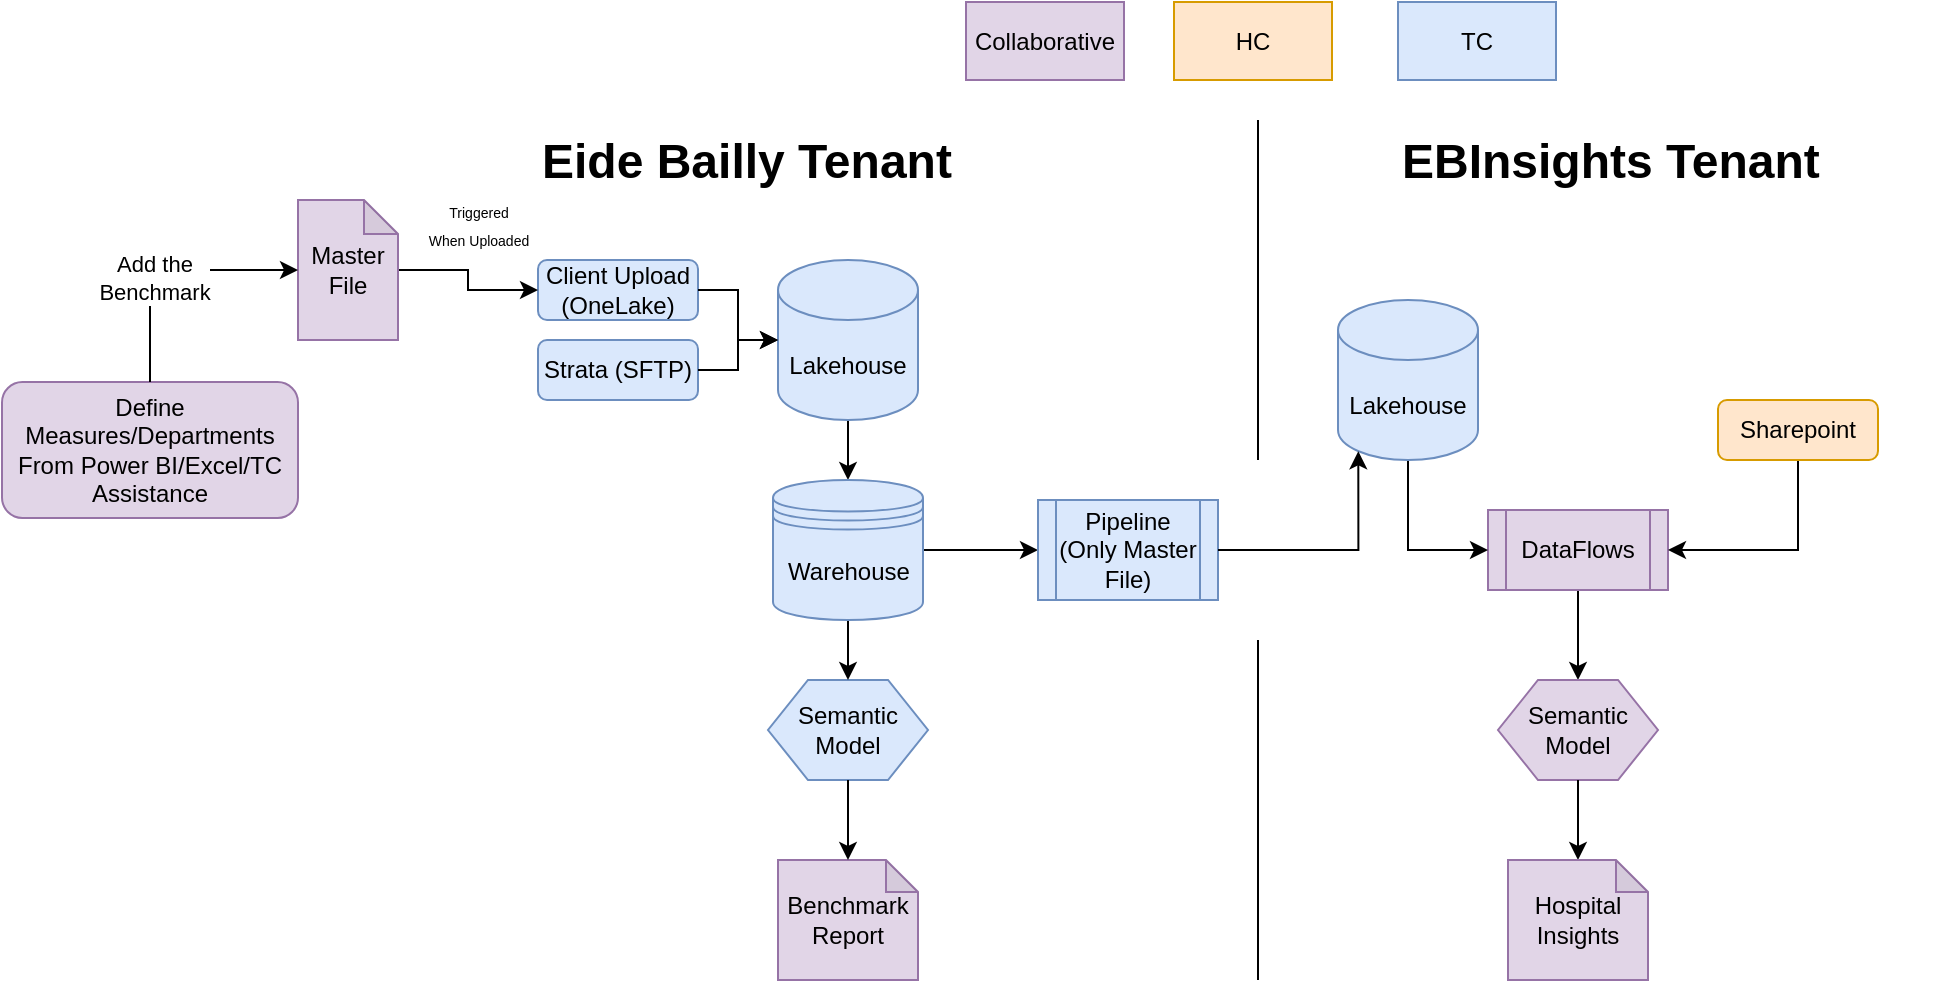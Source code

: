 <mxfile version="28.0.9" pages="5">
  <diagram id="kvyeV_nOV0dPbkKEkCkG" name="Master File Process">
    <mxGraphModel dx="1588" dy="1019" grid="0" gridSize="10" guides="1" tooltips="1" connect="1" arrows="1" fold="1" page="0" pageScale="1" pageWidth="850" pageHeight="1100" math="0" shadow="0">
      <root>
        <mxCell id="0" />
        <mxCell id="1" parent="0" />
        <mxCell id="drjLMpLRtqIkLWMXM6X0-4" value="" style="endArrow=none;html=1;rounded=0;" parent="1" edge="1">
          <mxGeometry width="50" height="50" relative="1" as="geometry">
            <mxPoint x="410" y="210" as="sourcePoint" />
            <mxPoint x="410" y="40" as="targetPoint" />
          </mxGeometry>
        </mxCell>
        <mxCell id="drjLMpLRtqIkLWMXM6X0-10" style="edgeStyle=orthogonalEdgeStyle;rounded=0;orthogonalLoop=1;jettySize=auto;html=1;exitX=0.5;exitY=1;exitDx=0;exitDy=0;entryX=0.5;entryY=0;entryDx=0;entryDy=0;" parent="1" source="drjLMpLRtqIkLWMXM6X0-11" target="drjLMpLRtqIkLWMXM6X0-13" edge="1">
          <mxGeometry relative="1" as="geometry" />
        </mxCell>
        <mxCell id="drjLMpLRtqIkLWMXM6X0-11" value="DataFlows" style="shape=process;whiteSpace=wrap;html=1;backgroundOutline=1;fillColor=#e1d5e7;strokeColor=#9673a6;" parent="1" vertex="1">
          <mxGeometry x="525" y="235" width="90" height="40" as="geometry" />
        </mxCell>
        <mxCell id="drjLMpLRtqIkLWMXM6X0-12" value="Semantic Model" style="shape=hexagon;perimeter=hexagonPerimeter2;whiteSpace=wrap;html=1;fixedSize=1;fillColor=#dae8fc;strokeColor=#6c8ebf;" parent="1" vertex="1">
          <mxGeometry x="165" y="320" width="80" height="50" as="geometry" />
        </mxCell>
        <mxCell id="drjLMpLRtqIkLWMXM6X0-13" value="Semantic Model" style="shape=hexagon;perimeter=hexagonPerimeter2;whiteSpace=wrap;html=1;fixedSize=1;fillColor=#e1d5e7;strokeColor=#9673a6;" parent="1" vertex="1">
          <mxGeometry x="530" y="320" width="80" height="50" as="geometry" />
        </mxCell>
        <mxCell id="drjLMpLRtqIkLWMXM6X0-15" style="edgeStyle=orthogonalEdgeStyle;rounded=0;orthogonalLoop=1;jettySize=auto;html=1;exitX=0.5;exitY=1;exitDx=0;exitDy=0;entryX=0.5;entryY=0;entryDx=0;entryDy=0;entryPerimeter=0;" parent="1" source="drjLMpLRtqIkLWMXM6X0-13" target="drjLMpLRtqIkLWMXM6X0-49" edge="1">
          <mxGeometry relative="1" as="geometry">
            <mxPoint x="530" y="390.0" as="targetPoint" />
          </mxGeometry>
        </mxCell>
        <mxCell id="drjLMpLRtqIkLWMXM6X0-19" value="Client Upload&lt;div&gt;(OneLake)&lt;/div&gt;" style="rounded=1;whiteSpace=wrap;html=1;fillColor=#dae8fc;strokeColor=#6c8ebf;" parent="1" vertex="1">
          <mxGeometry x="50" y="110" width="80" height="30" as="geometry" />
        </mxCell>
        <mxCell id="drjLMpLRtqIkLWMXM6X0-43" style="edgeStyle=orthogonalEdgeStyle;rounded=0;orthogonalLoop=1;jettySize=auto;html=1;exitX=0.5;exitY=1;exitDx=0;exitDy=0;entryX=1;entryY=0.5;entryDx=0;entryDy=0;" parent="1" source="drjLMpLRtqIkLWMXM6X0-24" target="drjLMpLRtqIkLWMXM6X0-11" edge="1">
          <mxGeometry relative="1" as="geometry" />
        </mxCell>
        <mxCell id="drjLMpLRtqIkLWMXM6X0-24" value="Sharepoint" style="rounded=1;whiteSpace=wrap;html=1;fillColor=#ffe6cc;strokeColor=#d79b00;" parent="1" vertex="1">
          <mxGeometry x="640" y="180" width="80" height="30" as="geometry" />
        </mxCell>
        <mxCell id="drjLMpLRtqIkLWMXM6X0-28" value="&lt;h1 style=&quot;margin-top: 0px;&quot;&gt;Eide Bailly Tenant&lt;/h1&gt;" style="text;html=1;whiteSpace=wrap;overflow=hidden;rounded=0;" parent="1" vertex="1">
          <mxGeometry x="50" y="40" width="270" height="70" as="geometry" />
        </mxCell>
        <mxCell id="drjLMpLRtqIkLWMXM6X0-29" value="&lt;h1 style=&quot;margin-top: 0px;&quot;&gt;EBInsights Tenant&lt;/h1&gt;" style="text;html=1;whiteSpace=wrap;overflow=hidden;rounded=0;" parent="1" vertex="1">
          <mxGeometry x="480" y="40" width="270" height="70" as="geometry" />
        </mxCell>
        <mxCell id="drjLMpLRtqIkLWMXM6X0-35" style="edgeStyle=orthogonalEdgeStyle;rounded=0;orthogonalLoop=1;jettySize=auto;html=1;exitX=0.5;exitY=1;exitDx=0;exitDy=0;exitPerimeter=0;entryX=0.5;entryY=0;entryDx=0;entryDy=0;" parent="1" source="drjLMpLRtqIkLWMXM6X0-30" target="drjLMpLRtqIkLWMXM6X0-36" edge="1">
          <mxGeometry relative="1" as="geometry">
            <mxPoint x="205" y="240.0" as="targetPoint" />
          </mxGeometry>
        </mxCell>
        <mxCell id="drjLMpLRtqIkLWMXM6X0-30" value="Lakehouse" style="shape=cylinder3;whiteSpace=wrap;html=1;boundedLbl=1;backgroundOutline=1;size=15;fillColor=#dae8fc;strokeColor=#6c8ebf;" parent="1" vertex="1">
          <mxGeometry x="170" y="110" width="70" height="80" as="geometry" />
        </mxCell>
        <mxCell id="drjLMpLRtqIkLWMXM6X0-32" style="edgeStyle=orthogonalEdgeStyle;rounded=0;orthogonalLoop=1;jettySize=auto;html=1;exitX=1;exitY=0.5;exitDx=0;exitDy=0;entryX=0;entryY=0.5;entryDx=0;entryDy=0;entryPerimeter=0;" parent="1" source="drjLMpLRtqIkLWMXM6X0-19" target="drjLMpLRtqIkLWMXM6X0-30" edge="1">
          <mxGeometry relative="1" as="geometry" />
        </mxCell>
        <mxCell id="drjLMpLRtqIkLWMXM6X0-33" value="Strata (SFTP)" style="rounded=1;whiteSpace=wrap;html=1;fillColor=#dae8fc;strokeColor=#6c8ebf;" parent="1" vertex="1">
          <mxGeometry x="50" y="150" width="80" height="30" as="geometry" />
        </mxCell>
        <mxCell id="drjLMpLRtqIkLWMXM6X0-34" style="edgeStyle=orthogonalEdgeStyle;rounded=0;orthogonalLoop=1;jettySize=auto;html=1;entryX=0;entryY=0.5;entryDx=0;entryDy=0;entryPerimeter=0;" parent="1" source="drjLMpLRtqIkLWMXM6X0-33" target="drjLMpLRtqIkLWMXM6X0-30" edge="1">
          <mxGeometry relative="1" as="geometry" />
        </mxCell>
        <mxCell id="drjLMpLRtqIkLWMXM6X0-37" style="edgeStyle=orthogonalEdgeStyle;rounded=0;orthogonalLoop=1;jettySize=auto;html=1;exitX=0.5;exitY=1;exitDx=0;exitDy=0;entryX=0.5;entryY=0;entryDx=0;entryDy=0;" parent="1" source="drjLMpLRtqIkLWMXM6X0-36" target="drjLMpLRtqIkLWMXM6X0-12" edge="1">
          <mxGeometry relative="1" as="geometry" />
        </mxCell>
        <mxCell id="drjLMpLRtqIkLWMXM6X0-51" style="edgeStyle=orthogonalEdgeStyle;rounded=0;orthogonalLoop=1;jettySize=auto;html=1;exitX=1;exitY=0.5;exitDx=0;exitDy=0;entryX=0;entryY=0.5;entryDx=0;entryDy=0;" parent="1" source="drjLMpLRtqIkLWMXM6X0-36" edge="1">
          <mxGeometry relative="1" as="geometry">
            <mxPoint x="300" y="255.0" as="targetPoint" />
          </mxGeometry>
        </mxCell>
        <mxCell id="drjLMpLRtqIkLWMXM6X0-36" value="Warehouse" style="shape=datastore;whiteSpace=wrap;html=1;fillColor=#dae8fc;strokeColor=#6c8ebf;" parent="1" vertex="1">
          <mxGeometry x="167.5" y="220" width="75" height="70" as="geometry" />
        </mxCell>
        <mxCell id="drjLMpLRtqIkLWMXM6X0-39" value="&lt;div&gt;&lt;span style=&quot;background-color: transparent; color: light-dark(rgb(0, 0, 0), rgb(255, 255, 255));&quot;&gt;Benchmark Report&lt;/span&gt;&lt;/div&gt;" style="shape=note;whiteSpace=wrap;html=1;backgroundOutline=1;darkOpacity=0.05;size=16;fillColor=#e1d5e7;strokeColor=#9673a6;" parent="1" vertex="1">
          <mxGeometry x="170" y="410" width="70" height="60" as="geometry" />
        </mxCell>
        <mxCell id="drjLMpLRtqIkLWMXM6X0-40" style="edgeStyle=orthogonalEdgeStyle;rounded=0;orthogonalLoop=1;jettySize=auto;html=1;exitX=0.5;exitY=1;exitDx=0;exitDy=0;entryX=0.5;entryY=0;entryDx=0;entryDy=0;entryPerimeter=0;" parent="1" source="drjLMpLRtqIkLWMXM6X0-12" target="drjLMpLRtqIkLWMXM6X0-39" edge="1">
          <mxGeometry relative="1" as="geometry" />
        </mxCell>
        <mxCell id="drjLMpLRtqIkLWMXM6X0-42" value="" style="endArrow=none;html=1;rounded=0;" parent="1" edge="1">
          <mxGeometry width="50" height="50" relative="1" as="geometry">
            <mxPoint x="410" y="470" as="sourcePoint" />
            <mxPoint x="410" y="300" as="targetPoint" />
          </mxGeometry>
        </mxCell>
        <mxCell id="drjLMpLRtqIkLWMXM6X0-47" style="edgeStyle=orthogonalEdgeStyle;rounded=0;orthogonalLoop=1;jettySize=auto;html=1;exitX=0.5;exitY=1;exitDx=0;exitDy=0;exitPerimeter=0;entryX=0;entryY=0.5;entryDx=0;entryDy=0;" parent="1" source="drjLMpLRtqIkLWMXM6X0-46" target="drjLMpLRtqIkLWMXM6X0-11" edge="1">
          <mxGeometry relative="1" as="geometry" />
        </mxCell>
        <mxCell id="drjLMpLRtqIkLWMXM6X0-46" value="Lakehouse" style="shape=cylinder3;whiteSpace=wrap;html=1;boundedLbl=1;backgroundOutline=1;size=15;fillColor=#dae8fc;strokeColor=#6c8ebf;" parent="1" vertex="1">
          <mxGeometry x="450" y="130" width="70" height="80" as="geometry" />
        </mxCell>
        <mxCell id="drjLMpLRtqIkLWMXM6X0-49" value="Hospital Insights" style="shape=note;whiteSpace=wrap;html=1;backgroundOutline=1;darkOpacity=0.05;size=16;fillColor=#e1d5e7;strokeColor=#9673a6;" parent="1" vertex="1">
          <mxGeometry x="535" y="410" width="70" height="60" as="geometry" />
        </mxCell>
        <mxCell id="drjLMpLRtqIkLWMXM6X0-50" value="Pipeline&lt;div&gt;(Only Master&lt;/div&gt;&lt;div&gt;File)&lt;/div&gt;" style="shape=process;whiteSpace=wrap;html=1;backgroundOutline=1;fillColor=#dae8fc;strokeColor=#6c8ebf;" parent="1" vertex="1">
          <mxGeometry x="300" y="230" width="90" height="50" as="geometry" />
        </mxCell>
        <mxCell id="drjLMpLRtqIkLWMXM6X0-53" style="edgeStyle=orthogonalEdgeStyle;rounded=0;orthogonalLoop=1;jettySize=auto;html=1;exitX=1;exitY=0.5;exitDx=0;exitDy=0;entryX=0.145;entryY=1;entryDx=0;entryDy=-4.35;entryPerimeter=0;" parent="1" source="drjLMpLRtqIkLWMXM6X0-50" target="drjLMpLRtqIkLWMXM6X0-46" edge="1">
          <mxGeometry relative="1" as="geometry" />
        </mxCell>
        <mxCell id="drjLMpLRtqIkLWMXM6X0-58" style="edgeStyle=orthogonalEdgeStyle;rounded=0;orthogonalLoop=1;jettySize=auto;html=1;entryX=0;entryY=0.5;entryDx=0;entryDy=0;" parent="1" source="drjLMpLRtqIkLWMXM6X0-57" target="drjLMpLRtqIkLWMXM6X0-19" edge="1">
          <mxGeometry relative="1" as="geometry" />
        </mxCell>
        <mxCell id="drjLMpLRtqIkLWMXM6X0-59" value="&lt;font style=&quot;font-size: 7px;&quot;&gt;Triggered&lt;/font&gt;&lt;div&gt;&lt;font style=&quot;font-size: 7px;&quot;&gt;When Uploaded&lt;/font&gt;&lt;/div&gt;" style="edgeLabel;html=1;align=center;verticalAlign=middle;resizable=0;points=[];labelBackgroundColor=none;" parent="drjLMpLRtqIkLWMXM6X0-58" vertex="1" connectable="0">
          <mxGeometry x="-0.084" y="-1" relative="1" as="geometry">
            <mxPoint x="6" y="-25" as="offset" />
          </mxGeometry>
        </mxCell>
        <mxCell id="drjLMpLRtqIkLWMXM6X0-57" value="Master&lt;div&gt;File&lt;/div&gt;" style="shape=note;whiteSpace=wrap;html=1;backgroundOutline=1;darkOpacity=0.05;size=17;fillColor=#e1d5e7;strokeColor=#9673a6;" parent="1" vertex="1">
          <mxGeometry x="-70" y="80" width="50" height="70" as="geometry" />
        </mxCell>
        <mxCell id="NZGs1I9yicBvux9tmQNU-1" value="Define Measures/Departments&lt;div&gt;From Power BI/Excel/TC Assistance&lt;/div&gt;" style="rounded=1;whiteSpace=wrap;html=1;fillColor=#e1d5e7;strokeColor=#9673a6;" vertex="1" parent="1">
          <mxGeometry x="-218" y="171" width="148" height="68" as="geometry" />
        </mxCell>
        <mxCell id="NZGs1I9yicBvux9tmQNU-4" style="edgeStyle=orthogonalEdgeStyle;rounded=0;orthogonalLoop=1;jettySize=auto;html=1;entryX=0;entryY=0.5;entryDx=0;entryDy=0;entryPerimeter=0;" edge="1" parent="1" source="NZGs1I9yicBvux9tmQNU-1" target="drjLMpLRtqIkLWMXM6X0-57">
          <mxGeometry relative="1" as="geometry" />
        </mxCell>
        <mxCell id="NZGs1I9yicBvux9tmQNU-5" value="Add the&lt;div&gt;Benchmark&lt;/div&gt;" style="edgeLabel;html=1;align=center;verticalAlign=middle;resizable=0;points=[];" vertex="1" connectable="0" parent="NZGs1I9yicBvux9tmQNU-4">
          <mxGeometry x="-0.197" y="-2" relative="1" as="geometry">
            <mxPoint as="offset" />
          </mxGeometry>
        </mxCell>
        <mxCell id="OGdy7SgPeFWgw8cWTcHT-1" value="HC" style="rounded=0;whiteSpace=wrap;html=1;fillColor=#ffe6cc;strokeColor=#d79b00;" vertex="1" parent="1">
          <mxGeometry x="368" y="-19" width="79" height="39" as="geometry" />
        </mxCell>
        <mxCell id="OGdy7SgPeFWgw8cWTcHT-2" value="TC" style="rounded=0;whiteSpace=wrap;html=1;fillColor=#dae8fc;strokeColor=#6c8ebf;" vertex="1" parent="1">
          <mxGeometry x="480" y="-19" width="79" height="39" as="geometry" />
        </mxCell>
        <mxCell id="OGdy7SgPeFWgw8cWTcHT-3" value="Collaborative" style="rounded=0;whiteSpace=wrap;html=1;fillColor=#e1d5e7;strokeColor=#9673a6;" vertex="1" parent="1">
          <mxGeometry x="264" y="-19" width="79" height="39" as="geometry" />
        </mxCell>
      </root>
    </mxGraphModel>
  </diagram>
  <diagram name="Query File Process" id="UvDkE0LTNDBhczERznOu">
    <mxGraphModel dx="983" dy="512" grid="0" gridSize="10" guides="1" tooltips="1" connect="1" arrows="1" fold="1" page="0" pageScale="1" pageWidth="850" pageHeight="1100" math="0" shadow="0">
      <root>
        <mxCell id="O6LEGdAH9IWpzlDnAbCa-0" />
        <mxCell id="O6LEGdAH9IWpzlDnAbCa-1" parent="O6LEGdAH9IWpzlDnAbCa-0" />
        <mxCell id="O6LEGdAH9IWpzlDnAbCa-2" value="" style="endArrow=none;html=1;rounded=0;" edge="1" parent="O6LEGdAH9IWpzlDnAbCa-1">
          <mxGeometry width="50" height="50" relative="1" as="geometry">
            <mxPoint x="410" y="210" as="sourcePoint" />
            <mxPoint x="410" y="40" as="targetPoint" />
          </mxGeometry>
        </mxCell>
        <mxCell id="O6LEGdAH9IWpzlDnAbCa-3" style="edgeStyle=orthogonalEdgeStyle;rounded=0;orthogonalLoop=1;jettySize=auto;html=1;exitX=0.5;exitY=1;exitDx=0;exitDy=0;entryX=0.5;entryY=0;entryDx=0;entryDy=0;" edge="1" parent="O6LEGdAH9IWpzlDnAbCa-1" source="O6LEGdAH9IWpzlDnAbCa-4" target="O6LEGdAH9IWpzlDnAbCa-6">
          <mxGeometry relative="1" as="geometry" />
        </mxCell>
        <mxCell id="O6LEGdAH9IWpzlDnAbCa-4" value="DataFlows" style="shape=process;whiteSpace=wrap;html=1;backgroundOutline=1;" vertex="1" parent="O6LEGdAH9IWpzlDnAbCa-1">
          <mxGeometry x="525" y="235" width="90" height="40" as="geometry" />
        </mxCell>
        <mxCell id="O6LEGdAH9IWpzlDnAbCa-5" value="Semantic Model" style="shape=hexagon;perimeter=hexagonPerimeter2;whiteSpace=wrap;html=1;fixedSize=1;" vertex="1" parent="O6LEGdAH9IWpzlDnAbCa-1">
          <mxGeometry x="165" y="320" width="80" height="50" as="geometry" />
        </mxCell>
        <mxCell id="O6LEGdAH9IWpzlDnAbCa-6" value="Semantic Model" style="shape=hexagon;perimeter=hexagonPerimeter2;whiteSpace=wrap;html=1;fixedSize=1;" vertex="1" parent="O6LEGdAH9IWpzlDnAbCa-1">
          <mxGeometry x="530" y="320" width="80" height="50" as="geometry" />
        </mxCell>
        <mxCell id="O6LEGdAH9IWpzlDnAbCa-7" style="edgeStyle=orthogonalEdgeStyle;rounded=0;orthogonalLoop=1;jettySize=auto;html=1;exitX=0.5;exitY=1;exitDx=0;exitDy=0;entryX=0.5;entryY=0;entryDx=0;entryDy=0;entryPerimeter=0;" edge="1" parent="O6LEGdAH9IWpzlDnAbCa-1" source="O6LEGdAH9IWpzlDnAbCa-6" target="O6LEGdAH9IWpzlDnAbCa-26">
          <mxGeometry relative="1" as="geometry">
            <mxPoint x="530" y="390.0" as="targetPoint" />
          </mxGeometry>
        </mxCell>
        <mxCell id="O6LEGdAH9IWpzlDnAbCa-8" value="Client Upload&lt;div&gt;(OneLake)&lt;/div&gt;" style="rounded=1;whiteSpace=wrap;html=1;" vertex="1" parent="O6LEGdAH9IWpzlDnAbCa-1">
          <mxGeometry x="50" y="110" width="80" height="30" as="geometry" />
        </mxCell>
        <mxCell id="O6LEGdAH9IWpzlDnAbCa-9" style="edgeStyle=orthogonalEdgeStyle;rounded=0;orthogonalLoop=1;jettySize=auto;html=1;exitX=0.5;exitY=1;exitDx=0;exitDy=0;entryX=1;entryY=0.5;entryDx=0;entryDy=0;" edge="1" parent="O6LEGdAH9IWpzlDnAbCa-1" source="O6LEGdAH9IWpzlDnAbCa-10" target="O6LEGdAH9IWpzlDnAbCa-4">
          <mxGeometry relative="1" as="geometry" />
        </mxCell>
        <mxCell id="O6LEGdAH9IWpzlDnAbCa-10" value="Sharepoint" style="rounded=1;whiteSpace=wrap;html=1;" vertex="1" parent="O6LEGdAH9IWpzlDnAbCa-1">
          <mxGeometry x="640" y="180" width="80" height="30" as="geometry" />
        </mxCell>
        <mxCell id="O6LEGdAH9IWpzlDnAbCa-11" value="&lt;h1 style=&quot;margin-top: 0px;&quot;&gt;Eide Bailly Tenant&lt;/h1&gt;" style="text;html=1;whiteSpace=wrap;overflow=hidden;rounded=0;" vertex="1" parent="O6LEGdAH9IWpzlDnAbCa-1">
          <mxGeometry x="50" y="40" width="270" height="70" as="geometry" />
        </mxCell>
        <mxCell id="O6LEGdAH9IWpzlDnAbCa-12" value="&lt;h1 style=&quot;margin-top: 0px;&quot;&gt;EBInsights Tenant&lt;/h1&gt;" style="text;html=1;whiteSpace=wrap;overflow=hidden;rounded=0;" vertex="1" parent="O6LEGdAH9IWpzlDnAbCa-1">
          <mxGeometry x="480" y="40" width="270" height="70" as="geometry" />
        </mxCell>
        <mxCell id="O6LEGdAH9IWpzlDnAbCa-13" style="edgeStyle=orthogonalEdgeStyle;rounded=0;orthogonalLoop=1;jettySize=auto;html=1;exitX=0.5;exitY=1;exitDx=0;exitDy=0;exitPerimeter=0;entryX=0.5;entryY=0;entryDx=0;entryDy=0;" edge="1" parent="O6LEGdAH9IWpzlDnAbCa-1" source="O6LEGdAH9IWpzlDnAbCa-14" target="O6LEGdAH9IWpzlDnAbCa-20">
          <mxGeometry relative="1" as="geometry">
            <mxPoint x="205" y="240.0" as="targetPoint" />
          </mxGeometry>
        </mxCell>
        <mxCell id="O6LEGdAH9IWpzlDnAbCa-14" value="Lakehouse" style="shape=cylinder3;whiteSpace=wrap;html=1;boundedLbl=1;backgroundOutline=1;size=15;" vertex="1" parent="O6LEGdAH9IWpzlDnAbCa-1">
          <mxGeometry x="170" y="110" width="70" height="80" as="geometry" />
        </mxCell>
        <mxCell id="O6LEGdAH9IWpzlDnAbCa-15" style="edgeStyle=orthogonalEdgeStyle;rounded=0;orthogonalLoop=1;jettySize=auto;html=1;exitX=1;exitY=0.5;exitDx=0;exitDy=0;entryX=0;entryY=0.5;entryDx=0;entryDy=0;entryPerimeter=0;" edge="1" parent="O6LEGdAH9IWpzlDnAbCa-1" source="O6LEGdAH9IWpzlDnAbCa-8" target="O6LEGdAH9IWpzlDnAbCa-14">
          <mxGeometry relative="1" as="geometry" />
        </mxCell>
        <mxCell id="O6LEGdAH9IWpzlDnAbCa-16" value="Strata (SFTP)" style="rounded=1;whiteSpace=wrap;html=1;" vertex="1" parent="O6LEGdAH9IWpzlDnAbCa-1">
          <mxGeometry x="50" y="150" width="80" height="30" as="geometry" />
        </mxCell>
        <mxCell id="O6LEGdAH9IWpzlDnAbCa-17" style="edgeStyle=orthogonalEdgeStyle;rounded=0;orthogonalLoop=1;jettySize=auto;html=1;entryX=0;entryY=0.5;entryDx=0;entryDy=0;entryPerimeter=0;" edge="1" parent="O6LEGdAH9IWpzlDnAbCa-1" source="O6LEGdAH9IWpzlDnAbCa-16" target="O6LEGdAH9IWpzlDnAbCa-14">
          <mxGeometry relative="1" as="geometry" />
        </mxCell>
        <mxCell id="O6LEGdAH9IWpzlDnAbCa-18" style="edgeStyle=orthogonalEdgeStyle;rounded=0;orthogonalLoop=1;jettySize=auto;html=1;exitX=0.5;exitY=1;exitDx=0;exitDy=0;entryX=0.5;entryY=0;entryDx=0;entryDy=0;" edge="1" parent="O6LEGdAH9IWpzlDnAbCa-1" source="O6LEGdAH9IWpzlDnAbCa-20" target="O6LEGdAH9IWpzlDnAbCa-5">
          <mxGeometry relative="1" as="geometry" />
        </mxCell>
        <mxCell id="O6LEGdAH9IWpzlDnAbCa-19" style="edgeStyle=orthogonalEdgeStyle;rounded=0;orthogonalLoop=1;jettySize=auto;html=1;exitX=1;exitY=0.5;exitDx=0;exitDy=0;entryX=0;entryY=0.5;entryDx=0;entryDy=0;" edge="1" parent="O6LEGdAH9IWpzlDnAbCa-1" source="O6LEGdAH9IWpzlDnAbCa-20">
          <mxGeometry relative="1" as="geometry">
            <mxPoint x="300" y="255.0" as="targetPoint" />
          </mxGeometry>
        </mxCell>
        <mxCell id="O6LEGdAH9IWpzlDnAbCa-20" value="Warehouse" style="shape=datastore;whiteSpace=wrap;html=1;" vertex="1" parent="O6LEGdAH9IWpzlDnAbCa-1">
          <mxGeometry x="167.5" y="220" width="75" height="70" as="geometry" />
        </mxCell>
        <mxCell id="O6LEGdAH9IWpzlDnAbCa-21" value="&lt;div&gt;&lt;span style=&quot;background-color: transparent; color: light-dark(rgb(0, 0, 0), rgb(255, 255, 255));&quot;&gt;Benchmark Report&lt;/span&gt;&lt;/div&gt;" style="shape=note;whiteSpace=wrap;html=1;backgroundOutline=1;darkOpacity=0.05;size=16;" vertex="1" parent="O6LEGdAH9IWpzlDnAbCa-1">
          <mxGeometry x="170" y="410" width="70" height="60" as="geometry" />
        </mxCell>
        <mxCell id="O6LEGdAH9IWpzlDnAbCa-22" style="edgeStyle=orthogonalEdgeStyle;rounded=0;orthogonalLoop=1;jettySize=auto;html=1;exitX=0.5;exitY=1;exitDx=0;exitDy=0;entryX=0.5;entryY=0;entryDx=0;entryDy=0;entryPerimeter=0;" edge="1" parent="O6LEGdAH9IWpzlDnAbCa-1" source="O6LEGdAH9IWpzlDnAbCa-5" target="O6LEGdAH9IWpzlDnAbCa-21">
          <mxGeometry relative="1" as="geometry" />
        </mxCell>
        <mxCell id="O6LEGdAH9IWpzlDnAbCa-23" value="" style="endArrow=none;html=1;rounded=0;" edge="1" parent="O6LEGdAH9IWpzlDnAbCa-1">
          <mxGeometry width="50" height="50" relative="1" as="geometry">
            <mxPoint x="410" y="470" as="sourcePoint" />
            <mxPoint x="410" y="300" as="targetPoint" />
          </mxGeometry>
        </mxCell>
        <mxCell id="O6LEGdAH9IWpzlDnAbCa-24" style="edgeStyle=orthogonalEdgeStyle;rounded=0;orthogonalLoop=1;jettySize=auto;html=1;exitX=0.5;exitY=1;exitDx=0;exitDy=0;exitPerimeter=0;entryX=0;entryY=0.5;entryDx=0;entryDy=0;" edge="1" parent="O6LEGdAH9IWpzlDnAbCa-1" source="O6LEGdAH9IWpzlDnAbCa-25" target="O6LEGdAH9IWpzlDnAbCa-4">
          <mxGeometry relative="1" as="geometry" />
        </mxCell>
        <mxCell id="O6LEGdAH9IWpzlDnAbCa-25" value="Lakehouse" style="shape=cylinder3;whiteSpace=wrap;html=1;boundedLbl=1;backgroundOutline=1;size=15;" vertex="1" parent="O6LEGdAH9IWpzlDnAbCa-1">
          <mxGeometry x="450" y="130" width="70" height="80" as="geometry" />
        </mxCell>
        <mxCell id="O6LEGdAH9IWpzlDnAbCa-26" value="Hospital Insights" style="shape=note;whiteSpace=wrap;html=1;backgroundOutline=1;darkOpacity=0.05;size=16;" vertex="1" parent="O6LEGdAH9IWpzlDnAbCa-1">
          <mxGeometry x="535" y="410" width="70" height="60" as="geometry" />
        </mxCell>
        <mxCell id="O6LEGdAH9IWpzlDnAbCa-27" value="Pipeline&lt;div&gt;(Query&lt;span style=&quot;background-color: transparent; color: light-dark(rgb(0, 0, 0), rgb(255, 255, 255));&quot;&gt;)&lt;/span&gt;&lt;/div&gt;" style="shape=process;whiteSpace=wrap;html=1;backgroundOutline=1;" vertex="1" parent="O6LEGdAH9IWpzlDnAbCa-1">
          <mxGeometry x="300" y="230" width="90" height="50" as="geometry" />
        </mxCell>
        <mxCell id="O6LEGdAH9IWpzlDnAbCa-28" style="edgeStyle=orthogonalEdgeStyle;rounded=0;orthogonalLoop=1;jettySize=auto;html=1;exitX=1;exitY=0.5;exitDx=0;exitDy=0;entryX=0.145;entryY=1;entryDx=0;entryDy=-4.35;entryPerimeter=0;" edge="1" parent="O6LEGdAH9IWpzlDnAbCa-1" source="O6LEGdAH9IWpzlDnAbCa-27" target="O6LEGdAH9IWpzlDnAbCa-25">
          <mxGeometry relative="1" as="geometry" />
        </mxCell>
      </root>
    </mxGraphModel>
  </diagram>
  <diagram name="Option 1" id="zfFQfB1DV8Jy7GfqzUVZ">
    <mxGraphModel dx="983" dy="512" grid="1" gridSize="10" guides="1" tooltips="1" connect="1" arrows="1" fold="1" page="1" pageScale="1" pageWidth="850" pageHeight="1100" math="0" shadow="0">
      <root>
        <mxCell id="0" />
        <mxCell id="1" parent="0" />
        <mxCell id="sYzaasg_WvSq9fgUUo7k-1" value="Eide Bailly" style="rounded=0;whiteSpace=wrap;html=1;" parent="1" vertex="1">
          <mxGeometry x="230" y="70" width="120" height="60" as="geometry" />
        </mxCell>
        <mxCell id="sYzaasg_WvSq9fgUUo7k-18" style="edgeStyle=orthogonalEdgeStyle;rounded=0;orthogonalLoop=1;jettySize=auto;html=1;exitX=0.5;exitY=1;exitDx=0;exitDy=0;entryX=0.5;entryY=0;entryDx=0;entryDy=0;" parent="1" source="sYzaasg_WvSq9fgUUo7k-2" target="sYzaasg_WvSq9fgUUo7k-12" edge="1">
          <mxGeometry relative="1" as="geometry" />
        </mxCell>
        <mxCell id="sYzaasg_WvSq9fgUUo7k-2" value="EBInsights" style="rounded=0;whiteSpace=wrap;html=1;" parent="1" vertex="1">
          <mxGeometry x="510" y="80" width="120" height="60" as="geometry" />
        </mxCell>
        <mxCell id="sYzaasg_WvSq9fgUUo7k-5" value="" style="endArrow=none;html=1;rounded=0;" parent="1" edge="1">
          <mxGeometry width="50" height="50" relative="1" as="geometry">
            <mxPoint x="420" y="490" as="sourcePoint" />
            <mxPoint x="420" y="50" as="targetPoint" />
          </mxGeometry>
        </mxCell>
        <mxCell id="KfVAR-ceLIKZcUOADzae-1" value="Tenant" style="edgeLabel;html=1;align=center;verticalAlign=middle;resizable=0;points=[];" parent="sYzaasg_WvSq9fgUUo7k-5" vertex="1" connectable="0">
          <mxGeometry x="0.931" y="-1" relative="1" as="geometry">
            <mxPoint y="-25" as="offset" />
          </mxGeometry>
        </mxCell>
        <mxCell id="sYzaasg_WvSq9fgUUo7k-7" value="Benchmark Report" style="shape=card;whiteSpace=wrap;html=1;" parent="1" vertex="1">
          <mxGeometry x="270" y="410" width="55" height="60" as="geometry" />
        </mxCell>
        <mxCell id="sYzaasg_WvSq9fgUUo7k-8" value="CAH Analytics" style="shape=card;whiteSpace=wrap;html=1;" parent="1" vertex="1">
          <mxGeometry x="480" y="360" width="50" height="60" as="geometry" />
        </mxCell>
        <mxCell id="sYzaasg_WvSq9fgUUo7k-23" style="edgeStyle=orthogonalEdgeStyle;rounded=0;orthogonalLoop=1;jettySize=auto;html=1;exitX=0;exitY=0;exitDx=55;exitDy=60;exitPerimeter=0;entryX=0.5;entryY=0;entryDx=0;entryDy=0;" parent="1" source="sYzaasg_WvSq9fgUUo7k-11" target="sYzaasg_WvSq9fgUUo7k-13" edge="1">
          <mxGeometry relative="1" as="geometry" />
        </mxCell>
        <mxCell id="yG-jhrRL9_Tf11i7Qiw1-1" style="edgeStyle=orthogonalEdgeStyle;rounded=0;orthogonalLoop=1;jettySize=auto;html=1;exitX=0;exitY=0;exitDx=90;exitDy=20;exitPerimeter=0;entryX=0.5;entryY=0;entryDx=0;entryDy=0;" parent="1" source="sYzaasg_WvSq9fgUUo7k-11" target="HkKmfuw08ZhLWNR-pIBR-5" edge="1">
          <mxGeometry relative="1" as="geometry">
            <Array as="points">
              <mxPoint x="345" y="290" />
              <mxPoint x="440" y="290" />
              <mxPoint x="440" y="170" />
              <mxPoint x="740" y="170" />
            </Array>
          </mxGeometry>
        </mxCell>
        <mxCell id="sYzaasg_WvSq9fgUUo7k-11" value="Warehouse" style="shape=cube;whiteSpace=wrap;html=1;boundedLbl=1;backgroundOutline=1;darkOpacity=0.05;darkOpacity2=0.1;" parent="1" vertex="1">
          <mxGeometry x="255" y="250" width="90" height="60" as="geometry" />
        </mxCell>
        <mxCell id="sYzaasg_WvSq9fgUUo7k-19" style="edgeStyle=orthogonalEdgeStyle;rounded=0;orthogonalLoop=1;jettySize=auto;html=1;exitX=0.5;exitY=1;exitDx=0;exitDy=0;entryX=0.5;entryY=0;entryDx=0;entryDy=0;" parent="1" source="sYzaasg_WvSq9fgUUo7k-12" target="sYzaasg_WvSq9fgUUo7k-15" edge="1">
          <mxGeometry relative="1" as="geometry" />
        </mxCell>
        <mxCell id="sYzaasg_WvSq9fgUUo7k-12" value="DataFlows" style="shape=process;whiteSpace=wrap;html=1;backgroundOutline=1;" parent="1" vertex="1">
          <mxGeometry x="525" y="220" width="90" height="40" as="geometry" />
        </mxCell>
        <mxCell id="sYzaasg_WvSq9fgUUo7k-13" value="Semantic Model" style="shape=hexagon;perimeter=hexagonPerimeter2;whiteSpace=wrap;html=1;fixedSize=1;" parent="1" vertex="1">
          <mxGeometry x="260" y="330" width="80" height="50" as="geometry" />
        </mxCell>
        <mxCell id="sYzaasg_WvSq9fgUUo7k-15" value="Semantic Model" style="shape=hexagon;perimeter=hexagonPerimeter2;whiteSpace=wrap;html=1;fixedSize=1;" parent="1" vertex="1">
          <mxGeometry x="530" y="290" width="80" height="50" as="geometry" />
        </mxCell>
        <mxCell id="sYzaasg_WvSq9fgUUo7k-17" value="CAH Analytics" style="shape=card;whiteSpace=wrap;html=1;" parent="1" vertex="1">
          <mxGeometry x="600" y="360" width="50" height="60" as="geometry" />
        </mxCell>
        <mxCell id="sYzaasg_WvSq9fgUUo7k-20" style="edgeStyle=orthogonalEdgeStyle;rounded=0;orthogonalLoop=1;jettySize=auto;html=1;exitX=0.5;exitY=1;exitDx=0;exitDy=0;entryX=1;entryY=0.5;entryDx=0;entryDy=0;entryPerimeter=0;" parent="1" source="sYzaasg_WvSq9fgUUo7k-15" target="sYzaasg_WvSq9fgUUo7k-8" edge="1">
          <mxGeometry relative="1" as="geometry" />
        </mxCell>
        <mxCell id="sYzaasg_WvSq9fgUUo7k-21" style="edgeStyle=orthogonalEdgeStyle;rounded=0;orthogonalLoop=1;jettySize=auto;html=1;exitX=0.5;exitY=1;exitDx=0;exitDy=0;entryX=0;entryY=0;entryDx=0;entryDy=30;entryPerimeter=0;" parent="1" source="sYzaasg_WvSq9fgUUo7k-15" target="sYzaasg_WvSq9fgUUo7k-17" edge="1">
          <mxGeometry relative="1" as="geometry" />
        </mxCell>
        <mxCell id="sYzaasg_WvSq9fgUUo7k-22" style="edgeStyle=orthogonalEdgeStyle;rounded=0;orthogonalLoop=1;jettySize=auto;html=1;exitX=0.5;exitY=1;exitDx=0;exitDy=0;entryX=0;entryY=0;entryDx=35;entryDy=0;entryPerimeter=0;" parent="1" source="sYzaasg_WvSq9fgUUo7k-1" target="sYzaasg_WvSq9fgUUo7k-11" edge="1">
          <mxGeometry relative="1" as="geometry" />
        </mxCell>
        <mxCell id="sYzaasg_WvSq9fgUUo7k-24" style="edgeStyle=orthogonalEdgeStyle;rounded=0;orthogonalLoop=1;jettySize=auto;html=1;exitX=0.5;exitY=1;exitDx=0;exitDy=0;entryX=0;entryY=0;entryDx=30;entryDy=0;entryPerimeter=0;" parent="1" source="sYzaasg_WvSq9fgUUo7k-13" target="sYzaasg_WvSq9fgUUo7k-7" edge="1">
          <mxGeometry relative="1" as="geometry" />
        </mxCell>
        <mxCell id="HkKmfuw08ZhLWNR-pIBR-1" value="Onelake" style="rounded=1;whiteSpace=wrap;html=1;" parent="1" vertex="1">
          <mxGeometry x="90" y="240" width="80" height="30" as="geometry" />
        </mxCell>
        <mxCell id="HkKmfuw08ZhLWNR-pIBR-2" value="Strata" style="rounded=1;whiteSpace=wrap;html=1;" parent="1" vertex="1">
          <mxGeometry x="90" y="290" width="80" height="30" as="geometry" />
        </mxCell>
        <mxCell id="HkKmfuw08ZhLWNR-pIBR-3" style="edgeStyle=orthogonalEdgeStyle;rounded=0;orthogonalLoop=1;jettySize=auto;html=1;exitX=1;exitY=0.5;exitDx=0;exitDy=0;entryX=0;entryY=0;entryDx=0;entryDy=20;entryPerimeter=0;" parent="1" source="HkKmfuw08ZhLWNR-pIBR-1" target="sYzaasg_WvSq9fgUUo7k-11" edge="1">
          <mxGeometry relative="1" as="geometry" />
        </mxCell>
        <mxCell id="HkKmfuw08ZhLWNR-pIBR-4" style="edgeStyle=orthogonalEdgeStyle;rounded=0;orthogonalLoop=1;jettySize=auto;html=1;exitX=1;exitY=0.5;exitDx=0;exitDy=0;entryX=0;entryY=0;entryDx=0;entryDy=20;entryPerimeter=0;" parent="1" source="HkKmfuw08ZhLWNR-pIBR-2" target="sYzaasg_WvSq9fgUUo7k-11" edge="1">
          <mxGeometry relative="1" as="geometry" />
        </mxCell>
        <mxCell id="HkKmfuw08ZhLWNR-pIBR-6" style="edgeStyle=orthogonalEdgeStyle;rounded=0;orthogonalLoop=1;jettySize=auto;html=1;entryX=1;entryY=0.5;entryDx=0;entryDy=0;" parent="1" source="HkKmfuw08ZhLWNR-pIBR-5" target="sYzaasg_WvSq9fgUUo7k-12" edge="1">
          <mxGeometry relative="1" as="geometry" />
        </mxCell>
        <mxCell id="HkKmfuw08ZhLWNR-pIBR-5" value="Sharepoint" style="rounded=1;whiteSpace=wrap;html=1;" parent="1" vertex="1">
          <mxGeometry x="700" y="200" width="80" height="30" as="geometry" />
        </mxCell>
        <mxCell id="N1D-wld6w08PeSrJTpRm-1" value="Migrate to Gen2 Data flows and stage data in lakehouse?" style="text;html=1;align=center;verticalAlign=middle;whiteSpace=wrap;rounded=0;" parent="1" vertex="1">
          <mxGeometry x="810" y="470" width="140" height="30" as="geometry" />
        </mxCell>
      </root>
    </mxGraphModel>
  </diagram>
  <diagram name="Option 2" id="oj3Nfm7I39jd_sh1icZK">
    <mxGraphModel dx="983" dy="512" grid="1" gridSize="10" guides="1" tooltips="1" connect="1" arrows="1" fold="1" page="1" pageScale="1" pageWidth="850" pageHeight="1100" math="0" shadow="0">
      <root>
        <mxCell id="3BNfdtOmAp1Q7iNLewFZ-0" />
        <mxCell id="3BNfdtOmAp1Q7iNLewFZ-1" parent="3BNfdtOmAp1Q7iNLewFZ-0" />
        <mxCell id="3BNfdtOmAp1Q7iNLewFZ-2" value="Eide Bailly" style="rounded=0;whiteSpace=wrap;html=1;" parent="3BNfdtOmAp1Q7iNLewFZ-1" vertex="1">
          <mxGeometry x="230" y="100" width="120" height="60" as="geometry" />
        </mxCell>
        <mxCell id="3BNfdtOmAp1Q7iNLewFZ-3" style="edgeStyle=orthogonalEdgeStyle;rounded=0;orthogonalLoop=1;jettySize=auto;html=1;exitX=0.5;exitY=1;exitDx=0;exitDy=0;entryX=0.5;entryY=0;entryDx=0;entryDy=0;" parent="3BNfdtOmAp1Q7iNLewFZ-1" source="3BNfdtOmAp1Q7iNLewFZ-4" target="3BNfdtOmAp1Q7iNLewFZ-12" edge="1">
          <mxGeometry relative="1" as="geometry" />
        </mxCell>
        <mxCell id="3BNfdtOmAp1Q7iNLewFZ-4" value="EBInsights" style="rounded=0;whiteSpace=wrap;html=1;" parent="3BNfdtOmAp1Q7iNLewFZ-1" vertex="1">
          <mxGeometry x="500" y="80" width="120" height="60" as="geometry" />
        </mxCell>
        <mxCell id="3BNfdtOmAp1Q7iNLewFZ-5" value="" style="endArrow=none;html=1;rounded=0;" parent="3BNfdtOmAp1Q7iNLewFZ-1" edge="1">
          <mxGeometry width="50" height="50" relative="1" as="geometry">
            <mxPoint x="380" y="490" as="sourcePoint" />
            <mxPoint x="380" y="50" as="targetPoint" />
          </mxGeometry>
        </mxCell>
        <mxCell id="3BNfdtOmAp1Q7iNLewFZ-6" value="Tenant" style="edgeLabel;html=1;align=center;verticalAlign=middle;resizable=0;points=[];" parent="3BNfdtOmAp1Q7iNLewFZ-5" vertex="1" connectable="0">
          <mxGeometry x="0.931" y="-1" relative="1" as="geometry">
            <mxPoint y="-25" as="offset" />
          </mxGeometry>
        </mxCell>
        <mxCell id="3BNfdtOmAp1Q7iNLewFZ-7" value="Benchmark Report" style="shape=card;whiteSpace=wrap;html=1;" parent="3BNfdtOmAp1Q7iNLewFZ-1" vertex="1">
          <mxGeometry x="275" y="410" width="50" height="60" as="geometry" />
        </mxCell>
        <mxCell id="3BNfdtOmAp1Q7iNLewFZ-8" value="CAH Analytics" style="shape=card;whiteSpace=wrap;html=1;" parent="3BNfdtOmAp1Q7iNLewFZ-1" vertex="1">
          <mxGeometry x="480" y="360" width="50" height="60" as="geometry" />
        </mxCell>
        <mxCell id="3BNfdtOmAp1Q7iNLewFZ-9" style="edgeStyle=orthogonalEdgeStyle;rounded=0;orthogonalLoop=1;jettySize=auto;html=1;exitX=0;exitY=0;exitDx=55;exitDy=60;exitPerimeter=0;entryX=0.5;entryY=0;entryDx=0;entryDy=0;" parent="3BNfdtOmAp1Q7iNLewFZ-1" source="3BNfdtOmAp1Q7iNLewFZ-10" target="3BNfdtOmAp1Q7iNLewFZ-13" edge="1">
          <mxGeometry relative="1" as="geometry" />
        </mxCell>
        <mxCell id="3BNfdtOmAp1Q7iNLewFZ-10" value="Warehouse" style="shape=cube;whiteSpace=wrap;html=1;boundedLbl=1;backgroundOutline=1;darkOpacity=0.05;darkOpacity2=0.1;" parent="3BNfdtOmAp1Q7iNLewFZ-1" vertex="1">
          <mxGeometry x="255" y="250" width="90" height="60" as="geometry" />
        </mxCell>
        <mxCell id="3BNfdtOmAp1Q7iNLewFZ-11" style="edgeStyle=orthogonalEdgeStyle;rounded=0;orthogonalLoop=1;jettySize=auto;html=1;exitX=0.5;exitY=1;exitDx=0;exitDy=0;entryX=0.5;entryY=0;entryDx=0;entryDy=0;" parent="3BNfdtOmAp1Q7iNLewFZ-1" source="3BNfdtOmAp1Q7iNLewFZ-12" target="3BNfdtOmAp1Q7iNLewFZ-14" edge="1">
          <mxGeometry relative="1" as="geometry" />
        </mxCell>
        <mxCell id="3BNfdtOmAp1Q7iNLewFZ-12" value="DataFlows" style="shape=process;whiteSpace=wrap;html=1;backgroundOutline=1;" parent="3BNfdtOmAp1Q7iNLewFZ-1" vertex="1">
          <mxGeometry x="525" y="220" width="90" height="40" as="geometry" />
        </mxCell>
        <mxCell id="3BNfdtOmAp1Q7iNLewFZ-13" value="Semantic Model" style="shape=hexagon;perimeter=hexagonPerimeter2;whiteSpace=wrap;html=1;fixedSize=1;" parent="3BNfdtOmAp1Q7iNLewFZ-1" vertex="1">
          <mxGeometry x="260" y="330" width="80" height="50" as="geometry" />
        </mxCell>
        <mxCell id="3BNfdtOmAp1Q7iNLewFZ-14" value="Semantic Model" style="shape=hexagon;perimeter=hexagonPerimeter2;whiteSpace=wrap;html=1;fixedSize=1;" parent="3BNfdtOmAp1Q7iNLewFZ-1" vertex="1">
          <mxGeometry x="530" y="290" width="80" height="50" as="geometry" />
        </mxCell>
        <mxCell id="3BNfdtOmAp1Q7iNLewFZ-15" value="CAH Analytics" style="shape=card;whiteSpace=wrap;html=1;" parent="3BNfdtOmAp1Q7iNLewFZ-1" vertex="1">
          <mxGeometry x="600" y="360" width="50" height="60" as="geometry" />
        </mxCell>
        <mxCell id="3BNfdtOmAp1Q7iNLewFZ-16" style="edgeStyle=orthogonalEdgeStyle;rounded=0;orthogonalLoop=1;jettySize=auto;html=1;exitX=0.5;exitY=1;exitDx=0;exitDy=0;entryX=1;entryY=0.5;entryDx=0;entryDy=0;entryPerimeter=0;" parent="3BNfdtOmAp1Q7iNLewFZ-1" source="3BNfdtOmAp1Q7iNLewFZ-14" target="3BNfdtOmAp1Q7iNLewFZ-8" edge="1">
          <mxGeometry relative="1" as="geometry" />
        </mxCell>
        <mxCell id="3BNfdtOmAp1Q7iNLewFZ-17" style="edgeStyle=orthogonalEdgeStyle;rounded=0;orthogonalLoop=1;jettySize=auto;html=1;exitX=0.5;exitY=1;exitDx=0;exitDy=0;entryX=0;entryY=0;entryDx=0;entryDy=30;entryPerimeter=0;" parent="3BNfdtOmAp1Q7iNLewFZ-1" source="3BNfdtOmAp1Q7iNLewFZ-14" target="3BNfdtOmAp1Q7iNLewFZ-15" edge="1">
          <mxGeometry relative="1" as="geometry" />
        </mxCell>
        <mxCell id="3BNfdtOmAp1Q7iNLewFZ-18" style="edgeStyle=orthogonalEdgeStyle;rounded=0;orthogonalLoop=1;jettySize=auto;html=1;exitX=0.5;exitY=1;exitDx=0;exitDy=0;entryX=0;entryY=0;entryDx=35;entryDy=0;entryPerimeter=0;" parent="3BNfdtOmAp1Q7iNLewFZ-1" source="3BNfdtOmAp1Q7iNLewFZ-2" target="3BNfdtOmAp1Q7iNLewFZ-10" edge="1">
          <mxGeometry relative="1" as="geometry" />
        </mxCell>
        <mxCell id="3BNfdtOmAp1Q7iNLewFZ-19" style="edgeStyle=orthogonalEdgeStyle;rounded=0;orthogonalLoop=1;jettySize=auto;html=1;exitX=0.5;exitY=1;exitDx=0;exitDy=0;entryX=0;entryY=0;entryDx=30;entryDy=0;entryPerimeter=0;" parent="3BNfdtOmAp1Q7iNLewFZ-1" source="3BNfdtOmAp1Q7iNLewFZ-13" target="3BNfdtOmAp1Q7iNLewFZ-7" edge="1">
          <mxGeometry relative="1" as="geometry" />
        </mxCell>
        <mxCell id="3BNfdtOmAp1Q7iNLewFZ-20" value="Onelake" style="rounded=1;whiteSpace=wrap;html=1;" parent="3BNfdtOmAp1Q7iNLewFZ-1" vertex="1">
          <mxGeometry x="90" y="240" width="80" height="30" as="geometry" />
        </mxCell>
        <mxCell id="3BNfdtOmAp1Q7iNLewFZ-21" value="Strata" style="rounded=1;whiteSpace=wrap;html=1;" parent="3BNfdtOmAp1Q7iNLewFZ-1" vertex="1">
          <mxGeometry x="90" y="290" width="80" height="30" as="geometry" />
        </mxCell>
        <mxCell id="3BNfdtOmAp1Q7iNLewFZ-22" style="edgeStyle=orthogonalEdgeStyle;rounded=0;orthogonalLoop=1;jettySize=auto;html=1;exitX=1;exitY=0.5;exitDx=0;exitDy=0;entryX=0;entryY=0;entryDx=0;entryDy=20;entryPerimeter=0;" parent="3BNfdtOmAp1Q7iNLewFZ-1" source="3BNfdtOmAp1Q7iNLewFZ-20" target="3BNfdtOmAp1Q7iNLewFZ-10" edge="1">
          <mxGeometry relative="1" as="geometry" />
        </mxCell>
        <mxCell id="3BNfdtOmAp1Q7iNLewFZ-23" style="edgeStyle=orthogonalEdgeStyle;rounded=0;orthogonalLoop=1;jettySize=auto;html=1;exitX=1;exitY=0.5;exitDx=0;exitDy=0;entryX=0;entryY=0;entryDx=0;entryDy=20;entryPerimeter=0;" parent="3BNfdtOmAp1Q7iNLewFZ-1" source="3BNfdtOmAp1Q7iNLewFZ-21" target="3BNfdtOmAp1Q7iNLewFZ-10" edge="1">
          <mxGeometry relative="1" as="geometry" />
        </mxCell>
        <mxCell id="3BNfdtOmAp1Q7iNLewFZ-24" style="edgeStyle=orthogonalEdgeStyle;rounded=0;orthogonalLoop=1;jettySize=auto;html=1;entryX=1;entryY=0.5;entryDx=0;entryDy=0;" parent="3BNfdtOmAp1Q7iNLewFZ-1" source="3BNfdtOmAp1Q7iNLewFZ-25" target="3BNfdtOmAp1Q7iNLewFZ-12" edge="1">
          <mxGeometry relative="1" as="geometry" />
        </mxCell>
        <mxCell id="3BNfdtOmAp1Q7iNLewFZ-25" value="Sharepoint" style="rounded=1;whiteSpace=wrap;html=1;" parent="3BNfdtOmAp1Q7iNLewFZ-1" vertex="1">
          <mxGeometry x="700" y="190" width="80" height="30" as="geometry" />
        </mxCell>
        <mxCell id="cX2SLG1Sh2c0zySZsyfz-3" style="edgeStyle=orthogonalEdgeStyle;rounded=0;orthogonalLoop=1;jettySize=auto;html=1;entryX=0.5;entryY=0;entryDx=0;entryDy=0;" parent="3BNfdtOmAp1Q7iNLewFZ-1" source="cX2SLG1Sh2c0zySZsyfz-1" target="3BNfdtOmAp1Q7iNLewFZ-12" edge="1">
          <mxGeometry relative="1" as="geometry" />
        </mxCell>
        <mxCell id="cX2SLG1Sh2c0zySZsyfz-1" value="Lakehouse&lt;div&gt;&lt;br&gt;&lt;/div&gt;" style="shape=cylinder3;whiteSpace=wrap;html=1;boundedLbl=1;backgroundOutline=1;size=15;" parent="3BNfdtOmAp1Q7iNLewFZ-1" vertex="1">
          <mxGeometry x="450" y="160" width="60" height="70" as="geometry" />
        </mxCell>
        <mxCell id="cX2SLG1Sh2c0zySZsyfz-2" style="edgeStyle=orthogonalEdgeStyle;rounded=0;orthogonalLoop=1;jettySize=auto;html=1;exitX=0;exitY=0;exitDx=90;exitDy=40;exitPerimeter=0;entryX=0;entryY=0;entryDx=0;entryDy=15;entryPerimeter=0;" parent="3BNfdtOmAp1Q7iNLewFZ-1" source="3BNfdtOmAp1Q7iNLewFZ-10" target="cX2SLG1Sh2c0zySZsyfz-1" edge="1">
          <mxGeometry relative="1" as="geometry" />
        </mxCell>
      </root>
    </mxGraphModel>
  </diagram>
  <diagram id="ViJVqhrSZd1R5wzUh9xb" name="Manual">
    <mxGraphModel dx="1188" dy="619" grid="1" gridSize="10" guides="1" tooltips="1" connect="1" arrows="1" fold="1" page="1" pageScale="1" pageWidth="850" pageHeight="1100" math="0" shadow="0">
      <root>
        <mxCell id="0" />
        <mxCell id="1" parent="0" />
        <mxCell id="QPassKCS8av_1RuoLsZD-1" value="Eide Bailly" style="rounded=0;whiteSpace=wrap;html=1;" parent="1" vertex="1">
          <mxGeometry x="230" y="930" width="120" height="60" as="geometry" />
        </mxCell>
        <mxCell id="QPassKCS8av_1RuoLsZD-2" style="edgeStyle=orthogonalEdgeStyle;rounded=0;orthogonalLoop=1;jettySize=auto;html=1;exitX=0.5;exitY=1;exitDx=0;exitDy=0;entryX=0.5;entryY=0;entryDx=0;entryDy=0;" parent="1" source="QPassKCS8av_1RuoLsZD-3" target="QPassKCS8av_1RuoLsZD-10" edge="1">
          <mxGeometry relative="1" as="geometry" />
        </mxCell>
        <mxCell id="QPassKCS8av_1RuoLsZD-3" value="EBInsights" style="rounded=0;whiteSpace=wrap;html=1;" parent="1" vertex="1">
          <mxGeometry x="600" y="930" width="120" height="60" as="geometry" />
        </mxCell>
        <mxCell id="QPassKCS8av_1RuoLsZD-4" value="" style="endArrow=none;html=1;rounded=0;" parent="1" edge="1">
          <mxGeometry width="50" height="50" relative="1" as="geometry">
            <mxPoint x="480" y="1290" as="sourcePoint" />
            <mxPoint x="480" y="850" as="targetPoint" />
          </mxGeometry>
        </mxCell>
        <mxCell id="QPassKCS8av_1RuoLsZD-5" value="Benchmark Report" style="shape=card;whiteSpace=wrap;html=1;" parent="1" vertex="1">
          <mxGeometry x="265" y="1170" width="50" height="60" as="geometry" />
        </mxCell>
        <mxCell id="QPassKCS8av_1RuoLsZD-6" value="CAH Analytics" style="shape=card;whiteSpace=wrap;html=1;" parent="1" vertex="1">
          <mxGeometry x="580" y="1160" width="50" height="60" as="geometry" />
        </mxCell>
        <mxCell id="QPassKCS8av_1RuoLsZD-7" style="edgeStyle=orthogonalEdgeStyle;rounded=0;orthogonalLoop=1;jettySize=auto;html=1;exitX=0;exitY=0;exitDx=55;exitDy=60;exitPerimeter=0;entryX=0.5;entryY=0;entryDx=0;entryDy=0;" parent="1" source="QPassKCS8av_1RuoLsZD-8" target="QPassKCS8av_1RuoLsZD-11" edge="1">
          <mxGeometry relative="1" as="geometry" />
        </mxCell>
        <mxCell id="QPassKCS8av_1RuoLsZD-8" value="Warehouse" style="shape=cube;whiteSpace=wrap;html=1;boundedLbl=1;backgroundOutline=1;darkOpacity=0.05;darkOpacity2=0.1;" parent="1" vertex="1">
          <mxGeometry x="250" y="1010" width="90" height="60" as="geometry" />
        </mxCell>
        <mxCell id="QPassKCS8av_1RuoLsZD-9" style="edgeStyle=orthogonalEdgeStyle;rounded=0;orthogonalLoop=1;jettySize=auto;html=1;exitX=0.5;exitY=1;exitDx=0;exitDy=0;entryX=0.5;entryY=0;entryDx=0;entryDy=0;" parent="1" source="QPassKCS8av_1RuoLsZD-10" target="QPassKCS8av_1RuoLsZD-12" edge="1">
          <mxGeometry relative="1" as="geometry" />
        </mxCell>
        <mxCell id="QPassKCS8av_1RuoLsZD-10" value="DataFlows" style="shape=process;whiteSpace=wrap;html=1;backgroundOutline=1;" parent="1" vertex="1">
          <mxGeometry x="615" y="1020" width="90" height="40" as="geometry" />
        </mxCell>
        <mxCell id="QPassKCS8av_1RuoLsZD-11" value="Semantic Model" style="shape=hexagon;perimeter=hexagonPerimeter2;whiteSpace=wrap;html=1;fixedSize=1;" parent="1" vertex="1">
          <mxGeometry x="250" y="1090" width="80" height="50" as="geometry" />
        </mxCell>
        <mxCell id="QPassKCS8av_1RuoLsZD-12" value="Semantic Model" style="shape=hexagon;perimeter=hexagonPerimeter2;whiteSpace=wrap;html=1;fixedSize=1;" parent="1" vertex="1">
          <mxGeometry x="620" y="1090" width="80" height="50" as="geometry" />
        </mxCell>
        <mxCell id="QPassKCS8av_1RuoLsZD-13" value="CAH Analytics" style="shape=card;whiteSpace=wrap;html=1;" parent="1" vertex="1">
          <mxGeometry x="690" y="1160" width="50" height="60" as="geometry" />
        </mxCell>
        <mxCell id="QPassKCS8av_1RuoLsZD-14" style="edgeStyle=orthogonalEdgeStyle;rounded=0;orthogonalLoop=1;jettySize=auto;html=1;exitX=0.5;exitY=1;exitDx=0;exitDy=0;entryX=1;entryY=0.5;entryDx=0;entryDy=0;entryPerimeter=0;" parent="1" source="QPassKCS8av_1RuoLsZD-12" target="QPassKCS8av_1RuoLsZD-6" edge="1">
          <mxGeometry relative="1" as="geometry" />
        </mxCell>
        <mxCell id="QPassKCS8av_1RuoLsZD-15" style="edgeStyle=orthogonalEdgeStyle;rounded=0;orthogonalLoop=1;jettySize=auto;html=1;exitX=0.5;exitY=1;exitDx=0;exitDy=0;entryX=0;entryY=0;entryDx=0;entryDy=30;entryPerimeter=0;" parent="1" source="QPassKCS8av_1RuoLsZD-12" target="QPassKCS8av_1RuoLsZD-13" edge="1">
          <mxGeometry relative="1" as="geometry" />
        </mxCell>
        <mxCell id="QPassKCS8av_1RuoLsZD-16" style="edgeStyle=orthogonalEdgeStyle;rounded=0;orthogonalLoop=1;jettySize=auto;html=1;exitX=0.5;exitY=1;exitDx=0;exitDy=0;entryX=0;entryY=0;entryDx=35;entryDy=0;entryPerimeter=0;" parent="1" source="QPassKCS8av_1RuoLsZD-1" target="QPassKCS8av_1RuoLsZD-8" edge="1">
          <mxGeometry relative="1" as="geometry" />
        </mxCell>
        <mxCell id="QPassKCS8av_1RuoLsZD-17" style="edgeStyle=orthogonalEdgeStyle;rounded=0;orthogonalLoop=1;jettySize=auto;html=1;exitX=0.5;exitY=1;exitDx=0;exitDy=0;entryX=0;entryY=0;entryDx=30;entryDy=0;entryPerimeter=0;" parent="1" source="QPassKCS8av_1RuoLsZD-11" target="QPassKCS8av_1RuoLsZD-5" edge="1">
          <mxGeometry relative="1" as="geometry" />
        </mxCell>
        <mxCell id="QPassKCS8av_1RuoLsZD-18" value="" style="curved=1;endArrow=classic;html=1;rounded=0;" parent="1" edge="1">
          <mxGeometry width="50" height="50" relative="1" as="geometry">
            <mxPoint x="360" y="900" as="sourcePoint" />
            <mxPoint x="600" y="890" as="targetPoint" />
            <Array as="points">
              <mxPoint x="410" y="790" />
              <mxPoint x="540" y="800" />
            </Array>
          </mxGeometry>
        </mxCell>
        <mxCell id="QPassKCS8av_1RuoLsZD-19" value="Manual Export" style="edgeLabel;html=1;align=center;verticalAlign=middle;resizable=0;points=[];" parent="QPassKCS8av_1RuoLsZD-18" vertex="1" connectable="0">
          <mxGeometry x="-0.012" y="5" relative="1" as="geometry">
            <mxPoint as="offset" />
          </mxGeometry>
        </mxCell>
      </root>
    </mxGraphModel>
  </diagram>
</mxfile>
